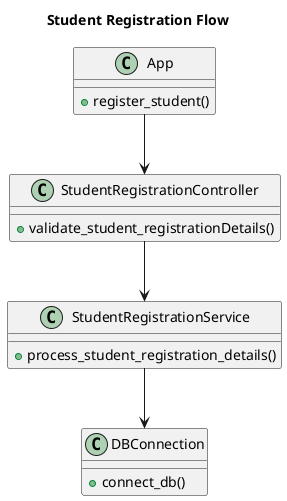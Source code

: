 @startuml ""
title Student Registration Flow

class App {
    +register_student()
}

class StudentRegistrationController {
    +validate_student_registrationDetails()
}

class StudentRegistrationService {
    +process_student_registration_details()
}

class DBConnection {
    +connect_db()
}

App --> StudentRegistrationController
StudentRegistrationController --> StudentRegistrationService 
StudentRegistrationService --> DBConnection

@enduml
